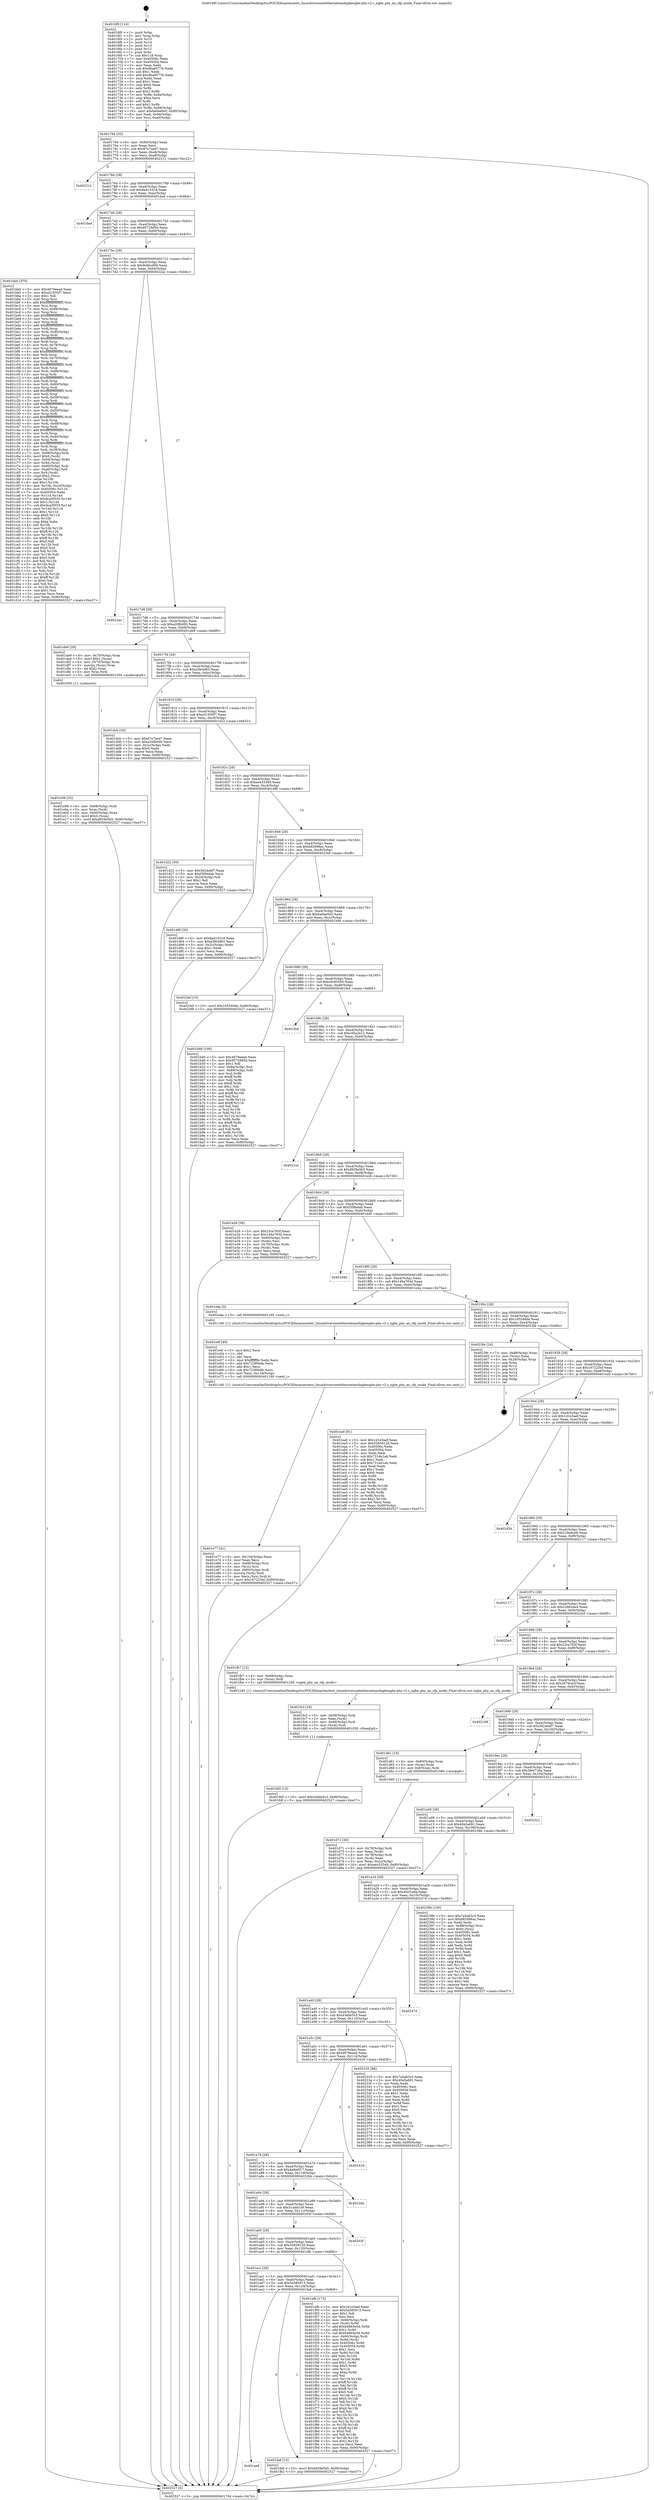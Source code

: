 digraph "0x4016f0" {
  label = "0x4016f0 (/mnt/c/Users/mathe/Desktop/tcc/POCII/binaries/extr_linuxdriversnetethernetamdxgbexgbe-phy-v2.c_xgbe_phy_an_sfp_mode_Final-ollvm.out::main(0))"
  labelloc = "t"
  node[shape=record]

  Entry [label="",width=0.3,height=0.3,shape=circle,fillcolor=black,style=filled]
  "0x401764" [label="{
     0x401764 [32]\l
     | [instrs]\l
     &nbsp;&nbsp;0x401764 \<+6\>: mov -0x90(%rbp),%eax\l
     &nbsp;&nbsp;0x40176a \<+2\>: mov %eax,%ecx\l
     &nbsp;&nbsp;0x40176c \<+6\>: sub $0x87a7aed7,%ecx\l
     &nbsp;&nbsp;0x401772 \<+6\>: mov %eax,-0xa4(%rbp)\l
     &nbsp;&nbsp;0x401778 \<+6\>: mov %ecx,-0xa8(%rbp)\l
     &nbsp;&nbsp;0x40177e \<+6\>: je 0000000000402312 \<main+0xc22\>\l
  }"]
  "0x402312" [label="{
     0x402312\l
  }", style=dashed]
  "0x401784" [label="{
     0x401784 [28]\l
     | [instrs]\l
     &nbsp;&nbsp;0x401784 \<+5\>: jmp 0000000000401789 \<main+0x99\>\l
     &nbsp;&nbsp;0x401789 \<+6\>: mov -0xa4(%rbp),%eax\l
     &nbsp;&nbsp;0x40178f \<+5\>: sub $0x8a415318,%eax\l
     &nbsp;&nbsp;0x401794 \<+6\>: mov %eax,-0xac(%rbp)\l
     &nbsp;&nbsp;0x40179a \<+6\>: je 0000000000401dad \<main+0x6bd\>\l
  }"]
  Exit [label="",width=0.3,height=0.3,shape=circle,fillcolor=black,style=filled,peripheries=2]
  "0x401dad" [label="{
     0x401dad\l
  }", style=dashed]
  "0x4017a0" [label="{
     0x4017a0 [28]\l
     | [instrs]\l
     &nbsp;&nbsp;0x4017a0 \<+5\>: jmp 00000000004017a5 \<main+0xb5\>\l
     &nbsp;&nbsp;0x4017a5 \<+6\>: mov -0xa4(%rbp),%eax\l
     &nbsp;&nbsp;0x4017ab \<+5\>: sub $0x95729d5d,%eax\l
     &nbsp;&nbsp;0x4017b0 \<+6\>: mov %eax,-0xb0(%rbp)\l
     &nbsp;&nbsp;0x4017b6 \<+6\>: je 0000000000401bb0 \<main+0x4c0\>\l
  }"]
  "0x401fd5" [label="{
     0x401fd5 [15]\l
     | [instrs]\l
     &nbsp;&nbsp;0x401fd5 \<+10\>: movl $0x43ebb5c3,-0x90(%rbp)\l
     &nbsp;&nbsp;0x401fdf \<+5\>: jmp 0000000000402527 \<main+0xe37\>\l
  }"]
  "0x401bb0" [label="{
     0x401bb0 [370]\l
     | [instrs]\l
     &nbsp;&nbsp;0x401bb0 \<+5\>: mov $0x4879eead,%eax\l
     &nbsp;&nbsp;0x401bb5 \<+5\>: mov $0xa51935f7,%ecx\l
     &nbsp;&nbsp;0x401bba \<+2\>: mov $0x1,%dl\l
     &nbsp;&nbsp;0x401bbc \<+3\>: mov %rsp,%rsi\l
     &nbsp;&nbsp;0x401bbf \<+4\>: add $0xfffffffffffffff0,%rsi\l
     &nbsp;&nbsp;0x401bc3 \<+3\>: mov %rsi,%rsp\l
     &nbsp;&nbsp;0x401bc6 \<+7\>: mov %rsi,-0x88(%rbp)\l
     &nbsp;&nbsp;0x401bcd \<+3\>: mov %rsp,%rsi\l
     &nbsp;&nbsp;0x401bd0 \<+4\>: add $0xfffffffffffffff0,%rsi\l
     &nbsp;&nbsp;0x401bd4 \<+3\>: mov %rsi,%rsp\l
     &nbsp;&nbsp;0x401bd7 \<+3\>: mov %rsp,%rdi\l
     &nbsp;&nbsp;0x401bda \<+4\>: add $0xfffffffffffffff0,%rdi\l
     &nbsp;&nbsp;0x401bde \<+3\>: mov %rdi,%rsp\l
     &nbsp;&nbsp;0x401be1 \<+4\>: mov %rdi,-0x80(%rbp)\l
     &nbsp;&nbsp;0x401be5 \<+3\>: mov %rsp,%rdi\l
     &nbsp;&nbsp;0x401be8 \<+4\>: add $0xfffffffffffffff0,%rdi\l
     &nbsp;&nbsp;0x401bec \<+3\>: mov %rdi,%rsp\l
     &nbsp;&nbsp;0x401bef \<+4\>: mov %rdi,-0x78(%rbp)\l
     &nbsp;&nbsp;0x401bf3 \<+3\>: mov %rsp,%rdi\l
     &nbsp;&nbsp;0x401bf6 \<+4\>: add $0xfffffffffffffff0,%rdi\l
     &nbsp;&nbsp;0x401bfa \<+3\>: mov %rdi,%rsp\l
     &nbsp;&nbsp;0x401bfd \<+4\>: mov %rdi,-0x70(%rbp)\l
     &nbsp;&nbsp;0x401c01 \<+3\>: mov %rsp,%rdi\l
     &nbsp;&nbsp;0x401c04 \<+4\>: add $0xfffffffffffffff0,%rdi\l
     &nbsp;&nbsp;0x401c08 \<+3\>: mov %rdi,%rsp\l
     &nbsp;&nbsp;0x401c0b \<+4\>: mov %rdi,-0x68(%rbp)\l
     &nbsp;&nbsp;0x401c0f \<+3\>: mov %rsp,%rdi\l
     &nbsp;&nbsp;0x401c12 \<+4\>: add $0xfffffffffffffff0,%rdi\l
     &nbsp;&nbsp;0x401c16 \<+3\>: mov %rdi,%rsp\l
     &nbsp;&nbsp;0x401c19 \<+4\>: mov %rdi,-0x60(%rbp)\l
     &nbsp;&nbsp;0x401c1d \<+3\>: mov %rsp,%rdi\l
     &nbsp;&nbsp;0x401c20 \<+4\>: add $0xfffffffffffffff0,%rdi\l
     &nbsp;&nbsp;0x401c24 \<+3\>: mov %rdi,%rsp\l
     &nbsp;&nbsp;0x401c27 \<+4\>: mov %rdi,-0x58(%rbp)\l
     &nbsp;&nbsp;0x401c2b \<+3\>: mov %rsp,%rdi\l
     &nbsp;&nbsp;0x401c2e \<+4\>: add $0xfffffffffffffff0,%rdi\l
     &nbsp;&nbsp;0x401c32 \<+3\>: mov %rdi,%rsp\l
     &nbsp;&nbsp;0x401c35 \<+4\>: mov %rdi,-0x50(%rbp)\l
     &nbsp;&nbsp;0x401c39 \<+3\>: mov %rsp,%rdi\l
     &nbsp;&nbsp;0x401c3c \<+4\>: add $0xfffffffffffffff0,%rdi\l
     &nbsp;&nbsp;0x401c40 \<+3\>: mov %rdi,%rsp\l
     &nbsp;&nbsp;0x401c43 \<+4\>: mov %rdi,-0x48(%rbp)\l
     &nbsp;&nbsp;0x401c47 \<+3\>: mov %rsp,%rdi\l
     &nbsp;&nbsp;0x401c4a \<+4\>: add $0xfffffffffffffff0,%rdi\l
     &nbsp;&nbsp;0x401c4e \<+3\>: mov %rdi,%rsp\l
     &nbsp;&nbsp;0x401c51 \<+4\>: mov %rdi,-0x40(%rbp)\l
     &nbsp;&nbsp;0x401c55 \<+3\>: mov %rsp,%rdi\l
     &nbsp;&nbsp;0x401c58 \<+4\>: add $0xfffffffffffffff0,%rdi\l
     &nbsp;&nbsp;0x401c5c \<+3\>: mov %rdi,%rsp\l
     &nbsp;&nbsp;0x401c5f \<+4\>: mov %rdi,-0x38(%rbp)\l
     &nbsp;&nbsp;0x401c63 \<+7\>: mov -0x88(%rbp),%rdi\l
     &nbsp;&nbsp;0x401c6a \<+6\>: movl $0x0,(%rdi)\l
     &nbsp;&nbsp;0x401c70 \<+7\>: mov -0x94(%rbp),%r8d\l
     &nbsp;&nbsp;0x401c77 \<+3\>: mov %r8d,(%rsi)\l
     &nbsp;&nbsp;0x401c7a \<+4\>: mov -0x80(%rbp),%rdi\l
     &nbsp;&nbsp;0x401c7e \<+7\>: mov -0xa0(%rbp),%r9\l
     &nbsp;&nbsp;0x401c85 \<+3\>: mov %r9,(%rdi)\l
     &nbsp;&nbsp;0x401c88 \<+3\>: cmpl $0x2,(%rsi)\l
     &nbsp;&nbsp;0x401c8b \<+4\>: setne %r10b\l
     &nbsp;&nbsp;0x401c8f \<+4\>: and $0x1,%r10b\l
     &nbsp;&nbsp;0x401c93 \<+4\>: mov %r10b,-0x2d(%rbp)\l
     &nbsp;&nbsp;0x401c97 \<+8\>: mov 0x40506c,%r11d\l
     &nbsp;&nbsp;0x401c9f \<+7\>: mov 0x405054,%ebx\l
     &nbsp;&nbsp;0x401ca6 \<+3\>: mov %r11d,%r14d\l
     &nbsp;&nbsp;0x401ca9 \<+7\>: add $0x9ca5f555,%r14d\l
     &nbsp;&nbsp;0x401cb0 \<+4\>: sub $0x1,%r14d\l
     &nbsp;&nbsp;0x401cb4 \<+7\>: sub $0x9ca5f555,%r14d\l
     &nbsp;&nbsp;0x401cbb \<+4\>: imul %r14d,%r11d\l
     &nbsp;&nbsp;0x401cbf \<+4\>: and $0x1,%r11d\l
     &nbsp;&nbsp;0x401cc3 \<+4\>: cmp $0x0,%r11d\l
     &nbsp;&nbsp;0x401cc7 \<+4\>: sete %r10b\l
     &nbsp;&nbsp;0x401ccb \<+3\>: cmp $0xa,%ebx\l
     &nbsp;&nbsp;0x401cce \<+4\>: setl %r15b\l
     &nbsp;&nbsp;0x401cd2 \<+3\>: mov %r10b,%r12b\l
     &nbsp;&nbsp;0x401cd5 \<+4\>: xor $0xff,%r12b\l
     &nbsp;&nbsp;0x401cd9 \<+3\>: mov %r15b,%r13b\l
     &nbsp;&nbsp;0x401cdc \<+4\>: xor $0xff,%r13b\l
     &nbsp;&nbsp;0x401ce0 \<+3\>: xor $0x0,%dl\l
     &nbsp;&nbsp;0x401ce3 \<+3\>: mov %r12b,%sil\l
     &nbsp;&nbsp;0x401ce6 \<+4\>: and $0x0,%sil\l
     &nbsp;&nbsp;0x401cea \<+3\>: and %dl,%r10b\l
     &nbsp;&nbsp;0x401ced \<+3\>: mov %r13b,%dil\l
     &nbsp;&nbsp;0x401cf0 \<+4\>: and $0x0,%dil\l
     &nbsp;&nbsp;0x401cf4 \<+3\>: and %dl,%r15b\l
     &nbsp;&nbsp;0x401cf7 \<+3\>: or %r10b,%sil\l
     &nbsp;&nbsp;0x401cfa \<+3\>: or %r15b,%dil\l
     &nbsp;&nbsp;0x401cfd \<+3\>: xor %dil,%sil\l
     &nbsp;&nbsp;0x401d00 \<+3\>: or %r13b,%r12b\l
     &nbsp;&nbsp;0x401d03 \<+4\>: xor $0xff,%r12b\l
     &nbsp;&nbsp;0x401d07 \<+3\>: or $0x0,%dl\l
     &nbsp;&nbsp;0x401d0a \<+3\>: and %dl,%r12b\l
     &nbsp;&nbsp;0x401d0d \<+3\>: or %r12b,%sil\l
     &nbsp;&nbsp;0x401d10 \<+4\>: test $0x1,%sil\l
     &nbsp;&nbsp;0x401d14 \<+3\>: cmovne %ecx,%eax\l
     &nbsp;&nbsp;0x401d17 \<+6\>: mov %eax,-0x90(%rbp)\l
     &nbsp;&nbsp;0x401d1d \<+5\>: jmp 0000000000402527 \<main+0xe37\>\l
  }"]
  "0x4017bc" [label="{
     0x4017bc [28]\l
     | [instrs]\l
     &nbsp;&nbsp;0x4017bc \<+5\>: jmp 00000000004017c1 \<main+0xd1\>\l
     &nbsp;&nbsp;0x4017c1 \<+6\>: mov -0xa4(%rbp),%eax\l
     &nbsp;&nbsp;0x4017c7 \<+5\>: sub $0x9c6bcd09,%eax\l
     &nbsp;&nbsp;0x4017cc \<+6\>: mov %eax,-0xb4(%rbp)\l
     &nbsp;&nbsp;0x4017d2 \<+6\>: je 00000000004022ac \<main+0xbbc\>\l
  }"]
  "0x401fc3" [label="{
     0x401fc3 [18]\l
     | [instrs]\l
     &nbsp;&nbsp;0x401fc3 \<+4\>: mov -0x58(%rbp),%rdi\l
     &nbsp;&nbsp;0x401fc7 \<+2\>: mov %eax,(%rdi)\l
     &nbsp;&nbsp;0x401fc9 \<+4\>: mov -0x68(%rbp),%rdi\l
     &nbsp;&nbsp;0x401fcd \<+3\>: mov (%rdi),%rdi\l
     &nbsp;&nbsp;0x401fd0 \<+5\>: call 0000000000401030 \<free@plt\>\l
     | [calls]\l
     &nbsp;&nbsp;0x401030 \{1\} (unknown)\l
  }"]
  "0x4022ac" [label="{
     0x4022ac\l
  }", style=dashed]
  "0x4017d8" [label="{
     0x4017d8 [28]\l
     | [instrs]\l
     &nbsp;&nbsp;0x4017d8 \<+5\>: jmp 00000000004017dd \<main+0xed\>\l
     &nbsp;&nbsp;0x4017dd \<+6\>: mov -0xa4(%rbp),%eax\l
     &nbsp;&nbsp;0x4017e3 \<+5\>: sub $0xa20fb000,%eax\l
     &nbsp;&nbsp;0x4017e8 \<+6\>: mov %eax,-0xb8(%rbp)\l
     &nbsp;&nbsp;0x4017ee \<+6\>: je 0000000000401de9 \<main+0x6f9\>\l
  }"]
  "0x401ae8" [label="{
     0x401ae8\l
  }", style=dashed]
  "0x401de9" [label="{
     0x401de9 [29]\l
     | [instrs]\l
     &nbsp;&nbsp;0x401de9 \<+4\>: mov -0x70(%rbp),%rax\l
     &nbsp;&nbsp;0x401ded \<+6\>: movl $0x1,(%rax)\l
     &nbsp;&nbsp;0x401df3 \<+4\>: mov -0x70(%rbp),%rax\l
     &nbsp;&nbsp;0x401df7 \<+3\>: movslq (%rax),%rax\l
     &nbsp;&nbsp;0x401dfa \<+4\>: shl $0x2,%rax\l
     &nbsp;&nbsp;0x401dfe \<+3\>: mov %rax,%rdi\l
     &nbsp;&nbsp;0x401e01 \<+5\>: call 0000000000401050 \<malloc@plt\>\l
     | [calls]\l
     &nbsp;&nbsp;0x401050 \{1\} (unknown)\l
  }"]
  "0x4017f4" [label="{
     0x4017f4 [28]\l
     | [instrs]\l
     &nbsp;&nbsp;0x4017f4 \<+5\>: jmp 00000000004017f9 \<main+0x109\>\l
     &nbsp;&nbsp;0x4017f9 \<+6\>: mov -0xa4(%rbp),%eax\l
     &nbsp;&nbsp;0x4017ff \<+5\>: sub $0xa3fe3d63,%eax\l
     &nbsp;&nbsp;0x401804 \<+6\>: mov %eax,-0xbc(%rbp)\l
     &nbsp;&nbsp;0x40180a \<+6\>: je 0000000000401dcb \<main+0x6db\>\l
  }"]
  "0x401fa8" [label="{
     0x401fa8 [15]\l
     | [instrs]\l
     &nbsp;&nbsp;0x401fa8 \<+10\>: movl $0xd929e5b5,-0x90(%rbp)\l
     &nbsp;&nbsp;0x401fb2 \<+5\>: jmp 0000000000402527 \<main+0xe37\>\l
  }"]
  "0x401dcb" [label="{
     0x401dcb [30]\l
     | [instrs]\l
     &nbsp;&nbsp;0x401dcb \<+5\>: mov $0x87a7aed7,%eax\l
     &nbsp;&nbsp;0x401dd0 \<+5\>: mov $0xa20fb000,%ecx\l
     &nbsp;&nbsp;0x401dd5 \<+3\>: mov -0x2c(%rbp),%edx\l
     &nbsp;&nbsp;0x401dd8 \<+3\>: cmp $0x0,%edx\l
     &nbsp;&nbsp;0x401ddb \<+3\>: cmove %ecx,%eax\l
     &nbsp;&nbsp;0x401dde \<+6\>: mov %eax,-0x90(%rbp)\l
     &nbsp;&nbsp;0x401de4 \<+5\>: jmp 0000000000402527 \<main+0xe37\>\l
  }"]
  "0x401810" [label="{
     0x401810 [28]\l
     | [instrs]\l
     &nbsp;&nbsp;0x401810 \<+5\>: jmp 0000000000401815 \<main+0x125\>\l
     &nbsp;&nbsp;0x401815 \<+6\>: mov -0xa4(%rbp),%eax\l
     &nbsp;&nbsp;0x40181b \<+5\>: sub $0xa51935f7,%eax\l
     &nbsp;&nbsp;0x401820 \<+6\>: mov %eax,-0xc0(%rbp)\l
     &nbsp;&nbsp;0x401826 \<+6\>: je 0000000000401d22 \<main+0x632\>\l
  }"]
  "0x401acc" [label="{
     0x401acc [28]\l
     | [instrs]\l
     &nbsp;&nbsp;0x401acc \<+5\>: jmp 0000000000401ad1 \<main+0x3e1\>\l
     &nbsp;&nbsp;0x401ad1 \<+6\>: mov -0xa4(%rbp),%eax\l
     &nbsp;&nbsp;0x401ad7 \<+5\>: sub $0x5a585913,%eax\l
     &nbsp;&nbsp;0x401adc \<+6\>: mov %eax,-0x124(%rbp)\l
     &nbsp;&nbsp;0x401ae2 \<+6\>: je 0000000000401fa8 \<main+0x8b8\>\l
  }"]
  "0x401d22" [label="{
     0x401d22 [30]\l
     | [instrs]\l
     &nbsp;&nbsp;0x401d22 \<+5\>: mov $0x3024ebf7,%eax\l
     &nbsp;&nbsp;0x401d27 \<+5\>: mov $0xf3f9bdab,%ecx\l
     &nbsp;&nbsp;0x401d2c \<+3\>: mov -0x2d(%rbp),%dl\l
     &nbsp;&nbsp;0x401d2f \<+3\>: test $0x1,%dl\l
     &nbsp;&nbsp;0x401d32 \<+3\>: cmovne %ecx,%eax\l
     &nbsp;&nbsp;0x401d35 \<+6\>: mov %eax,-0x90(%rbp)\l
     &nbsp;&nbsp;0x401d3b \<+5\>: jmp 0000000000402527 \<main+0xe37\>\l
  }"]
  "0x40182c" [label="{
     0x40182c [28]\l
     | [instrs]\l
     &nbsp;&nbsp;0x40182c \<+5\>: jmp 0000000000401831 \<main+0x141\>\l
     &nbsp;&nbsp;0x401831 \<+6\>: mov -0xa4(%rbp),%eax\l
     &nbsp;&nbsp;0x401837 \<+5\>: sub $0xae433349,%eax\l
     &nbsp;&nbsp;0x40183c \<+6\>: mov %eax,-0xc4(%rbp)\l
     &nbsp;&nbsp;0x401842 \<+6\>: je 0000000000401d8f \<main+0x69f\>\l
  }"]
  "0x401efb" [label="{
     0x401efb [173]\l
     | [instrs]\l
     &nbsp;&nbsp;0x401efb \<+5\>: mov $0x1d1e3aef,%eax\l
     &nbsp;&nbsp;0x401f00 \<+5\>: mov $0x5a585913,%ecx\l
     &nbsp;&nbsp;0x401f05 \<+2\>: mov $0x1,%dl\l
     &nbsp;&nbsp;0x401f07 \<+2\>: xor %esi,%esi\l
     &nbsp;&nbsp;0x401f09 \<+4\>: mov -0x60(%rbp),%rdi\l
     &nbsp;&nbsp;0x401f0d \<+3\>: mov (%rdi),%r8d\l
     &nbsp;&nbsp;0x401f10 \<+7\>: add $0xb4865e5d,%r8d\l
     &nbsp;&nbsp;0x401f17 \<+4\>: add $0x1,%r8d\l
     &nbsp;&nbsp;0x401f1b \<+7\>: sub $0xb4865e5d,%r8d\l
     &nbsp;&nbsp;0x401f22 \<+4\>: mov -0x60(%rbp),%rdi\l
     &nbsp;&nbsp;0x401f26 \<+3\>: mov %r8d,(%rdi)\l
     &nbsp;&nbsp;0x401f29 \<+8\>: mov 0x40506c,%r8d\l
     &nbsp;&nbsp;0x401f31 \<+8\>: mov 0x405054,%r9d\l
     &nbsp;&nbsp;0x401f39 \<+3\>: sub $0x1,%esi\l
     &nbsp;&nbsp;0x401f3c \<+3\>: mov %r8d,%r10d\l
     &nbsp;&nbsp;0x401f3f \<+3\>: add %esi,%r10d\l
     &nbsp;&nbsp;0x401f42 \<+4\>: imul %r10d,%r8d\l
     &nbsp;&nbsp;0x401f46 \<+4\>: and $0x1,%r8d\l
     &nbsp;&nbsp;0x401f4a \<+4\>: cmp $0x0,%r8d\l
     &nbsp;&nbsp;0x401f4e \<+4\>: sete %r11b\l
     &nbsp;&nbsp;0x401f52 \<+4\>: cmp $0xa,%r9d\l
     &nbsp;&nbsp;0x401f56 \<+3\>: setl %bl\l
     &nbsp;&nbsp;0x401f59 \<+3\>: mov %r11b,%r14b\l
     &nbsp;&nbsp;0x401f5c \<+4\>: xor $0xff,%r14b\l
     &nbsp;&nbsp;0x401f60 \<+3\>: mov %bl,%r15b\l
     &nbsp;&nbsp;0x401f63 \<+4\>: xor $0xff,%r15b\l
     &nbsp;&nbsp;0x401f67 \<+3\>: xor $0x0,%dl\l
     &nbsp;&nbsp;0x401f6a \<+3\>: mov %r14b,%r12b\l
     &nbsp;&nbsp;0x401f6d \<+4\>: and $0x0,%r12b\l
     &nbsp;&nbsp;0x401f71 \<+3\>: and %dl,%r11b\l
     &nbsp;&nbsp;0x401f74 \<+3\>: mov %r15b,%r13b\l
     &nbsp;&nbsp;0x401f77 \<+4\>: and $0x0,%r13b\l
     &nbsp;&nbsp;0x401f7b \<+2\>: and %dl,%bl\l
     &nbsp;&nbsp;0x401f7d \<+3\>: or %r11b,%r12b\l
     &nbsp;&nbsp;0x401f80 \<+3\>: or %bl,%r13b\l
     &nbsp;&nbsp;0x401f83 \<+3\>: xor %r13b,%r12b\l
     &nbsp;&nbsp;0x401f86 \<+3\>: or %r15b,%r14b\l
     &nbsp;&nbsp;0x401f89 \<+4\>: xor $0xff,%r14b\l
     &nbsp;&nbsp;0x401f8d \<+3\>: or $0x0,%dl\l
     &nbsp;&nbsp;0x401f90 \<+3\>: and %dl,%r14b\l
     &nbsp;&nbsp;0x401f93 \<+3\>: or %r14b,%r12b\l
     &nbsp;&nbsp;0x401f96 \<+4\>: test $0x1,%r12b\l
     &nbsp;&nbsp;0x401f9a \<+3\>: cmovne %ecx,%eax\l
     &nbsp;&nbsp;0x401f9d \<+6\>: mov %eax,-0x90(%rbp)\l
     &nbsp;&nbsp;0x401fa3 \<+5\>: jmp 0000000000402527 \<main+0xe37\>\l
  }"]
  "0x401d8f" [label="{
     0x401d8f [30]\l
     | [instrs]\l
     &nbsp;&nbsp;0x401d8f \<+5\>: mov $0x8a415318,%eax\l
     &nbsp;&nbsp;0x401d94 \<+5\>: mov $0xa3fe3d63,%ecx\l
     &nbsp;&nbsp;0x401d99 \<+3\>: mov -0x2c(%rbp),%edx\l
     &nbsp;&nbsp;0x401d9c \<+3\>: cmp $0x1,%edx\l
     &nbsp;&nbsp;0x401d9f \<+3\>: cmovl %ecx,%eax\l
     &nbsp;&nbsp;0x401da2 \<+6\>: mov %eax,-0x90(%rbp)\l
     &nbsp;&nbsp;0x401da8 \<+5\>: jmp 0000000000402527 \<main+0xe37\>\l
  }"]
  "0x401848" [label="{
     0x401848 [28]\l
     | [instrs]\l
     &nbsp;&nbsp;0x401848 \<+5\>: jmp 000000000040184d \<main+0x15d\>\l
     &nbsp;&nbsp;0x40184d \<+6\>: mov -0xa4(%rbp),%eax\l
     &nbsp;&nbsp;0x401853 \<+5\>: sub $0xb82686ac,%eax\l
     &nbsp;&nbsp;0x401858 \<+6\>: mov %eax,-0xc8(%rbp)\l
     &nbsp;&nbsp;0x40185e \<+6\>: je 00000000004023ef \<main+0xcff\>\l
  }"]
  "0x401ab0" [label="{
     0x401ab0 [28]\l
     | [instrs]\l
     &nbsp;&nbsp;0x401ab0 \<+5\>: jmp 0000000000401ab5 \<main+0x3c5\>\l
     &nbsp;&nbsp;0x401ab5 \<+6\>: mov -0xa4(%rbp),%eax\l
     &nbsp;&nbsp;0x401abb \<+5\>: sub $0x55839120,%eax\l
     &nbsp;&nbsp;0x401ac0 \<+6\>: mov %eax,-0x120(%rbp)\l
     &nbsp;&nbsp;0x401ac6 \<+6\>: je 0000000000401efb \<main+0x80b\>\l
  }"]
  "0x4023ef" [label="{
     0x4023ef [15]\l
     | [instrs]\l
     &nbsp;&nbsp;0x4023ef \<+10\>: movl $0x165546de,-0x90(%rbp)\l
     &nbsp;&nbsp;0x4023f9 \<+5\>: jmp 0000000000402527 \<main+0xe37\>\l
  }"]
  "0x401864" [label="{
     0x401864 [28]\l
     | [instrs]\l
     &nbsp;&nbsp;0x401864 \<+5\>: jmp 0000000000401869 \<main+0x179\>\l
     &nbsp;&nbsp;0x401869 \<+6\>: mov -0xa4(%rbp),%eax\l
     &nbsp;&nbsp;0x40186f \<+5\>: sub $0xba0ee0e5,%eax\l
     &nbsp;&nbsp;0x401874 \<+6\>: mov %eax,-0xcc(%rbp)\l
     &nbsp;&nbsp;0x40187a \<+6\>: je 0000000000401b46 \<main+0x456\>\l
  }"]
  "0x40203f" [label="{
     0x40203f\l
  }", style=dashed]
  "0x401b46" [label="{
     0x401b46 [106]\l
     | [instrs]\l
     &nbsp;&nbsp;0x401b46 \<+5\>: mov $0x4879eead,%eax\l
     &nbsp;&nbsp;0x401b4b \<+5\>: mov $0x95729d5d,%ecx\l
     &nbsp;&nbsp;0x401b50 \<+2\>: mov $0x1,%dl\l
     &nbsp;&nbsp;0x401b52 \<+7\>: mov -0x8a(%rbp),%sil\l
     &nbsp;&nbsp;0x401b59 \<+7\>: mov -0x89(%rbp),%dil\l
     &nbsp;&nbsp;0x401b60 \<+3\>: mov %sil,%r8b\l
     &nbsp;&nbsp;0x401b63 \<+4\>: xor $0xff,%r8b\l
     &nbsp;&nbsp;0x401b67 \<+3\>: mov %dil,%r9b\l
     &nbsp;&nbsp;0x401b6a \<+4\>: xor $0xff,%r9b\l
     &nbsp;&nbsp;0x401b6e \<+3\>: xor $0x1,%dl\l
     &nbsp;&nbsp;0x401b71 \<+3\>: mov %r8b,%r10b\l
     &nbsp;&nbsp;0x401b74 \<+4\>: and $0xff,%r10b\l
     &nbsp;&nbsp;0x401b78 \<+3\>: and %dl,%sil\l
     &nbsp;&nbsp;0x401b7b \<+3\>: mov %r9b,%r11b\l
     &nbsp;&nbsp;0x401b7e \<+4\>: and $0xff,%r11b\l
     &nbsp;&nbsp;0x401b82 \<+3\>: and %dl,%dil\l
     &nbsp;&nbsp;0x401b85 \<+3\>: or %sil,%r10b\l
     &nbsp;&nbsp;0x401b88 \<+3\>: or %dil,%r11b\l
     &nbsp;&nbsp;0x401b8b \<+3\>: xor %r11b,%r10b\l
     &nbsp;&nbsp;0x401b8e \<+3\>: or %r9b,%r8b\l
     &nbsp;&nbsp;0x401b91 \<+4\>: xor $0xff,%r8b\l
     &nbsp;&nbsp;0x401b95 \<+3\>: or $0x1,%dl\l
     &nbsp;&nbsp;0x401b98 \<+3\>: and %dl,%r8b\l
     &nbsp;&nbsp;0x401b9b \<+3\>: or %r8b,%r10b\l
     &nbsp;&nbsp;0x401b9e \<+4\>: test $0x1,%r10b\l
     &nbsp;&nbsp;0x401ba2 \<+3\>: cmovne %ecx,%eax\l
     &nbsp;&nbsp;0x401ba5 \<+6\>: mov %eax,-0x90(%rbp)\l
     &nbsp;&nbsp;0x401bab \<+5\>: jmp 0000000000402527 \<main+0xe37\>\l
  }"]
  "0x401880" [label="{
     0x401880 [28]\l
     | [instrs]\l
     &nbsp;&nbsp;0x401880 \<+5\>: jmp 0000000000401885 \<main+0x195\>\l
     &nbsp;&nbsp;0x401885 \<+6\>: mov -0xa4(%rbp),%eax\l
     &nbsp;&nbsp;0x40188b \<+5\>: sub $0xc9c85300,%eax\l
     &nbsp;&nbsp;0x401890 \<+6\>: mov %eax,-0xd0(%rbp)\l
     &nbsp;&nbsp;0x401896 \<+6\>: je 0000000000401fe4 \<main+0x8f4\>\l
  }"]
  "0x402527" [label="{
     0x402527 [5]\l
     | [instrs]\l
     &nbsp;&nbsp;0x402527 \<+5\>: jmp 0000000000401764 \<main+0x74\>\l
  }"]
  "0x4016f0" [label="{
     0x4016f0 [116]\l
     | [instrs]\l
     &nbsp;&nbsp;0x4016f0 \<+1\>: push %rbp\l
     &nbsp;&nbsp;0x4016f1 \<+3\>: mov %rsp,%rbp\l
     &nbsp;&nbsp;0x4016f4 \<+2\>: push %r15\l
     &nbsp;&nbsp;0x4016f6 \<+2\>: push %r14\l
     &nbsp;&nbsp;0x4016f8 \<+2\>: push %r13\l
     &nbsp;&nbsp;0x4016fa \<+2\>: push %r12\l
     &nbsp;&nbsp;0x4016fc \<+1\>: push %rbx\l
     &nbsp;&nbsp;0x4016fd \<+7\>: sub $0x118,%rsp\l
     &nbsp;&nbsp;0x401704 \<+7\>: mov 0x40506c,%eax\l
     &nbsp;&nbsp;0x40170b \<+7\>: mov 0x405054,%ecx\l
     &nbsp;&nbsp;0x401712 \<+2\>: mov %eax,%edx\l
     &nbsp;&nbsp;0x401714 \<+6\>: sub $0x9ba65776,%edx\l
     &nbsp;&nbsp;0x40171a \<+3\>: sub $0x1,%edx\l
     &nbsp;&nbsp;0x40171d \<+6\>: add $0x9ba65776,%edx\l
     &nbsp;&nbsp;0x401723 \<+3\>: imul %edx,%eax\l
     &nbsp;&nbsp;0x401726 \<+3\>: and $0x1,%eax\l
     &nbsp;&nbsp;0x401729 \<+3\>: cmp $0x0,%eax\l
     &nbsp;&nbsp;0x40172c \<+4\>: sete %r8b\l
     &nbsp;&nbsp;0x401730 \<+4\>: and $0x1,%r8b\l
     &nbsp;&nbsp;0x401734 \<+7\>: mov %r8b,-0x8a(%rbp)\l
     &nbsp;&nbsp;0x40173b \<+3\>: cmp $0xa,%ecx\l
     &nbsp;&nbsp;0x40173e \<+4\>: setl %r8b\l
     &nbsp;&nbsp;0x401742 \<+4\>: and $0x1,%r8b\l
     &nbsp;&nbsp;0x401746 \<+7\>: mov %r8b,-0x89(%rbp)\l
     &nbsp;&nbsp;0x40174d \<+10\>: movl $0xba0ee0e5,-0x90(%rbp)\l
     &nbsp;&nbsp;0x401757 \<+6\>: mov %edi,-0x94(%rbp)\l
     &nbsp;&nbsp;0x40175d \<+7\>: mov %rsi,-0xa0(%rbp)\l
  }"]
  "0x401a94" [label="{
     0x401a94 [28]\l
     | [instrs]\l
     &nbsp;&nbsp;0x401a94 \<+5\>: jmp 0000000000401a99 \<main+0x3a9\>\l
     &nbsp;&nbsp;0x401a99 \<+6\>: mov -0xa4(%rbp),%eax\l
     &nbsp;&nbsp;0x401a9f \<+5\>: sub $0x51add1c9,%eax\l
     &nbsp;&nbsp;0x401aa4 \<+6\>: mov %eax,-0x11c(%rbp)\l
     &nbsp;&nbsp;0x401aaa \<+6\>: je 000000000040203f \<main+0x94f\>\l
  }"]
  "0x4022bb" [label="{
     0x4022bb\l
  }", style=dashed]
  "0x401fe4" [label="{
     0x401fe4\l
  }", style=dashed]
  "0x40189c" [label="{
     0x40189c [28]\l
     | [instrs]\l
     &nbsp;&nbsp;0x40189c \<+5\>: jmp 00000000004018a1 \<main+0x1b1\>\l
     &nbsp;&nbsp;0x4018a1 \<+6\>: mov -0xa4(%rbp),%eax\l
     &nbsp;&nbsp;0x4018a7 \<+5\>: sub $0xcd5a2e12,%eax\l
     &nbsp;&nbsp;0x4018ac \<+6\>: mov %eax,-0xd4(%rbp)\l
     &nbsp;&nbsp;0x4018b2 \<+6\>: je 00000000004021ce \<main+0xade\>\l
  }"]
  "0x401a78" [label="{
     0x401a78 [28]\l
     | [instrs]\l
     &nbsp;&nbsp;0x401a78 \<+5\>: jmp 0000000000401a7d \<main+0x38d\>\l
     &nbsp;&nbsp;0x401a7d \<+6\>: mov -0xa4(%rbp),%eax\l
     &nbsp;&nbsp;0x401a83 \<+5\>: sub $0x4a8e0f17,%eax\l
     &nbsp;&nbsp;0x401a88 \<+6\>: mov %eax,-0x118(%rbp)\l
     &nbsp;&nbsp;0x401a8e \<+6\>: je 00000000004022bb \<main+0xbcb\>\l
  }"]
  "0x4021ce" [label="{
     0x4021ce\l
  }", style=dashed]
  "0x4018b8" [label="{
     0x4018b8 [28]\l
     | [instrs]\l
     &nbsp;&nbsp;0x4018b8 \<+5\>: jmp 00000000004018bd \<main+0x1cd\>\l
     &nbsp;&nbsp;0x4018bd \<+6\>: mov -0xa4(%rbp),%eax\l
     &nbsp;&nbsp;0x4018c3 \<+5\>: sub $0xd929e5b5,%eax\l
     &nbsp;&nbsp;0x4018c8 \<+6\>: mov %eax,-0xd8(%rbp)\l
     &nbsp;&nbsp;0x4018ce \<+6\>: je 0000000000401e26 \<main+0x736\>\l
  }"]
  "0x402416" [label="{
     0x402416\l
  }", style=dashed]
  "0x401e26" [label="{
     0x401e26 [36]\l
     | [instrs]\l
     &nbsp;&nbsp;0x401e26 \<+5\>: mov $0x23ca783f,%eax\l
     &nbsp;&nbsp;0x401e2b \<+5\>: mov $0x146a783d,%ecx\l
     &nbsp;&nbsp;0x401e30 \<+4\>: mov -0x60(%rbp),%rdx\l
     &nbsp;&nbsp;0x401e34 \<+2\>: mov (%rdx),%esi\l
     &nbsp;&nbsp;0x401e36 \<+4\>: mov -0x70(%rbp),%rdx\l
     &nbsp;&nbsp;0x401e3a \<+2\>: cmp (%rdx),%esi\l
     &nbsp;&nbsp;0x401e3c \<+3\>: cmovl %ecx,%eax\l
     &nbsp;&nbsp;0x401e3f \<+6\>: mov %eax,-0x90(%rbp)\l
     &nbsp;&nbsp;0x401e45 \<+5\>: jmp 0000000000402527 \<main+0xe37\>\l
  }"]
  "0x4018d4" [label="{
     0x4018d4 [28]\l
     | [instrs]\l
     &nbsp;&nbsp;0x4018d4 \<+5\>: jmp 00000000004018d9 \<main+0x1e9\>\l
     &nbsp;&nbsp;0x4018d9 \<+6\>: mov -0xa4(%rbp),%eax\l
     &nbsp;&nbsp;0x4018df \<+5\>: sub $0xf3f9bdab,%eax\l
     &nbsp;&nbsp;0x4018e4 \<+6\>: mov %eax,-0xdc(%rbp)\l
     &nbsp;&nbsp;0x4018ea \<+6\>: je 0000000000401d40 \<main+0x650\>\l
  }"]
  "0x401a5c" [label="{
     0x401a5c [28]\l
     | [instrs]\l
     &nbsp;&nbsp;0x401a5c \<+5\>: jmp 0000000000401a61 \<main+0x371\>\l
     &nbsp;&nbsp;0x401a61 \<+6\>: mov -0xa4(%rbp),%eax\l
     &nbsp;&nbsp;0x401a67 \<+5\>: sub $0x4879eead,%eax\l
     &nbsp;&nbsp;0x401a6c \<+6\>: mov %eax,-0x114(%rbp)\l
     &nbsp;&nbsp;0x401a72 \<+6\>: je 0000000000402416 \<main+0xd26\>\l
  }"]
  "0x401d40" [label="{
     0x401d40\l
  }", style=dashed]
  "0x4018f0" [label="{
     0x4018f0 [28]\l
     | [instrs]\l
     &nbsp;&nbsp;0x4018f0 \<+5\>: jmp 00000000004018f5 \<main+0x205\>\l
     &nbsp;&nbsp;0x4018f5 \<+6\>: mov -0xa4(%rbp),%eax\l
     &nbsp;&nbsp;0x4018fb \<+5\>: sub $0x146a783d,%eax\l
     &nbsp;&nbsp;0x401900 \<+6\>: mov %eax,-0xe0(%rbp)\l
     &nbsp;&nbsp;0x401906 \<+6\>: je 0000000000401e4a \<main+0x75a\>\l
  }"]
  "0x402335" [label="{
     0x402335 [86]\l
     | [instrs]\l
     &nbsp;&nbsp;0x402335 \<+5\>: mov $0x7a5a63c3,%eax\l
     &nbsp;&nbsp;0x40233a \<+5\>: mov $0x40a5a691,%ecx\l
     &nbsp;&nbsp;0x40233f \<+2\>: xor %edx,%edx\l
     &nbsp;&nbsp;0x402341 \<+7\>: mov 0x40506c,%esi\l
     &nbsp;&nbsp;0x402348 \<+7\>: mov 0x405054,%edi\l
     &nbsp;&nbsp;0x40234f \<+3\>: sub $0x1,%edx\l
     &nbsp;&nbsp;0x402352 \<+3\>: mov %esi,%r8d\l
     &nbsp;&nbsp;0x402355 \<+3\>: add %edx,%r8d\l
     &nbsp;&nbsp;0x402358 \<+4\>: imul %r8d,%esi\l
     &nbsp;&nbsp;0x40235c \<+3\>: and $0x1,%esi\l
     &nbsp;&nbsp;0x40235f \<+3\>: cmp $0x0,%esi\l
     &nbsp;&nbsp;0x402362 \<+4\>: sete %r9b\l
     &nbsp;&nbsp;0x402366 \<+3\>: cmp $0xa,%edi\l
     &nbsp;&nbsp;0x402369 \<+4\>: setl %r10b\l
     &nbsp;&nbsp;0x40236d \<+3\>: mov %r9b,%r11b\l
     &nbsp;&nbsp;0x402370 \<+3\>: and %r10b,%r11b\l
     &nbsp;&nbsp;0x402373 \<+3\>: xor %r10b,%r9b\l
     &nbsp;&nbsp;0x402376 \<+3\>: or %r9b,%r11b\l
     &nbsp;&nbsp;0x402379 \<+4\>: test $0x1,%r11b\l
     &nbsp;&nbsp;0x40237d \<+3\>: cmovne %ecx,%eax\l
     &nbsp;&nbsp;0x402380 \<+6\>: mov %eax,-0x90(%rbp)\l
     &nbsp;&nbsp;0x402386 \<+5\>: jmp 0000000000402527 \<main+0xe37\>\l
  }"]
  "0x401e4a" [label="{
     0x401e4a [5]\l
     | [instrs]\l
     &nbsp;&nbsp;0x401e4a \<+5\>: call 0000000000401160 \<next_i\>\l
     | [calls]\l
     &nbsp;&nbsp;0x401160 \{1\} (/mnt/c/Users/mathe/Desktop/tcc/POCII/binaries/extr_linuxdriversnetethernetamdxgbexgbe-phy-v2.c_xgbe_phy_an_sfp_mode_Final-ollvm.out::next_i)\l
  }"]
  "0x40190c" [label="{
     0x40190c [28]\l
     | [instrs]\l
     &nbsp;&nbsp;0x40190c \<+5\>: jmp 0000000000401911 \<main+0x221\>\l
     &nbsp;&nbsp;0x401911 \<+6\>: mov -0xa4(%rbp),%eax\l
     &nbsp;&nbsp;0x401917 \<+5\>: sub $0x165546de,%eax\l
     &nbsp;&nbsp;0x40191c \<+6\>: mov %eax,-0xe4(%rbp)\l
     &nbsp;&nbsp;0x401922 \<+6\>: je 00000000004023fe \<main+0xd0e\>\l
  }"]
  "0x401a40" [label="{
     0x401a40 [28]\l
     | [instrs]\l
     &nbsp;&nbsp;0x401a40 \<+5\>: jmp 0000000000401a45 \<main+0x355\>\l
     &nbsp;&nbsp;0x401a45 \<+6\>: mov -0xa4(%rbp),%eax\l
     &nbsp;&nbsp;0x401a4b \<+5\>: sub $0x43ebb5c3,%eax\l
     &nbsp;&nbsp;0x401a50 \<+6\>: mov %eax,-0x110(%rbp)\l
     &nbsp;&nbsp;0x401a56 \<+6\>: je 0000000000402335 \<main+0xc45\>\l
  }"]
  "0x4023fe" [label="{
     0x4023fe [24]\l
     | [instrs]\l
     &nbsp;&nbsp;0x4023fe \<+7\>: mov -0x88(%rbp),%rax\l
     &nbsp;&nbsp;0x402405 \<+2\>: mov (%rax),%eax\l
     &nbsp;&nbsp;0x402407 \<+4\>: lea -0x28(%rbp),%rsp\l
     &nbsp;&nbsp;0x40240b \<+1\>: pop %rbx\l
     &nbsp;&nbsp;0x40240c \<+2\>: pop %r12\l
     &nbsp;&nbsp;0x40240e \<+2\>: pop %r13\l
     &nbsp;&nbsp;0x402410 \<+2\>: pop %r14\l
     &nbsp;&nbsp;0x402412 \<+2\>: pop %r15\l
     &nbsp;&nbsp;0x402414 \<+1\>: pop %rbp\l
     &nbsp;&nbsp;0x402415 \<+1\>: ret\l
  }"]
  "0x401928" [label="{
     0x401928 [28]\l
     | [instrs]\l
     &nbsp;&nbsp;0x401928 \<+5\>: jmp 000000000040192d \<main+0x23d\>\l
     &nbsp;&nbsp;0x40192d \<+6\>: mov -0xa4(%rbp),%eax\l
     &nbsp;&nbsp;0x401933 \<+5\>: sub $0x167225ef,%eax\l
     &nbsp;&nbsp;0x401938 \<+6\>: mov %eax,-0xe8(%rbp)\l
     &nbsp;&nbsp;0x40193e \<+6\>: je 0000000000401ea0 \<main+0x7b0\>\l
  }"]
  "0x40247d" [label="{
     0x40247d\l
  }", style=dashed]
  "0x401ea0" [label="{
     0x401ea0 [91]\l
     | [instrs]\l
     &nbsp;&nbsp;0x401ea0 \<+5\>: mov $0x1d1e3aef,%eax\l
     &nbsp;&nbsp;0x401ea5 \<+5\>: mov $0x55839120,%ecx\l
     &nbsp;&nbsp;0x401eaa \<+7\>: mov 0x40506c,%edx\l
     &nbsp;&nbsp;0x401eb1 \<+7\>: mov 0x405054,%esi\l
     &nbsp;&nbsp;0x401eb8 \<+2\>: mov %edx,%edi\l
     &nbsp;&nbsp;0x401eba \<+6\>: sub $0x721eb1ab,%edi\l
     &nbsp;&nbsp;0x401ec0 \<+3\>: sub $0x1,%edi\l
     &nbsp;&nbsp;0x401ec3 \<+6\>: add $0x721eb1ab,%edi\l
     &nbsp;&nbsp;0x401ec9 \<+3\>: imul %edi,%edx\l
     &nbsp;&nbsp;0x401ecc \<+3\>: and $0x1,%edx\l
     &nbsp;&nbsp;0x401ecf \<+3\>: cmp $0x0,%edx\l
     &nbsp;&nbsp;0x401ed2 \<+4\>: sete %r8b\l
     &nbsp;&nbsp;0x401ed6 \<+3\>: cmp $0xa,%esi\l
     &nbsp;&nbsp;0x401ed9 \<+4\>: setl %r9b\l
     &nbsp;&nbsp;0x401edd \<+3\>: mov %r8b,%r10b\l
     &nbsp;&nbsp;0x401ee0 \<+3\>: and %r9b,%r10b\l
     &nbsp;&nbsp;0x401ee3 \<+3\>: xor %r9b,%r8b\l
     &nbsp;&nbsp;0x401ee6 \<+3\>: or %r8b,%r10b\l
     &nbsp;&nbsp;0x401ee9 \<+4\>: test $0x1,%r10b\l
     &nbsp;&nbsp;0x401eed \<+3\>: cmovne %ecx,%eax\l
     &nbsp;&nbsp;0x401ef0 \<+6\>: mov %eax,-0x90(%rbp)\l
     &nbsp;&nbsp;0x401ef6 \<+5\>: jmp 0000000000402527 \<main+0xe37\>\l
  }"]
  "0x401944" [label="{
     0x401944 [28]\l
     | [instrs]\l
     &nbsp;&nbsp;0x401944 \<+5\>: jmp 0000000000401949 \<main+0x259\>\l
     &nbsp;&nbsp;0x401949 \<+6\>: mov -0xa4(%rbp),%eax\l
     &nbsp;&nbsp;0x40194f \<+5\>: sub $0x1d1e3aef,%eax\l
     &nbsp;&nbsp;0x401954 \<+6\>: mov %eax,-0xec(%rbp)\l
     &nbsp;&nbsp;0x40195a \<+6\>: je 000000000040245b \<main+0xd6b\>\l
  }"]
  "0x401a24" [label="{
     0x401a24 [28]\l
     | [instrs]\l
     &nbsp;&nbsp;0x401a24 \<+5\>: jmp 0000000000401a29 \<main+0x339\>\l
     &nbsp;&nbsp;0x401a29 \<+6\>: mov -0xa4(%rbp),%eax\l
     &nbsp;&nbsp;0x401a2f \<+5\>: sub $0x40cf1eda,%eax\l
     &nbsp;&nbsp;0x401a34 \<+6\>: mov %eax,-0x10c(%rbp)\l
     &nbsp;&nbsp;0x401a3a \<+6\>: je 000000000040247d \<main+0xd8d\>\l
  }"]
  "0x40245b" [label="{
     0x40245b\l
  }", style=dashed]
  "0x401960" [label="{
     0x401960 [28]\l
     | [instrs]\l
     &nbsp;&nbsp;0x401960 \<+5\>: jmp 0000000000401965 \<main+0x275\>\l
     &nbsp;&nbsp;0x401965 \<+6\>: mov -0xa4(%rbp),%eax\l
     &nbsp;&nbsp;0x40196b \<+5\>: sub $0x218a9ce8,%eax\l
     &nbsp;&nbsp;0x401970 \<+6\>: mov %eax,-0xf0(%rbp)\l
     &nbsp;&nbsp;0x401976 \<+6\>: je 0000000000402117 \<main+0xa27\>\l
  }"]
  "0x40238b" [label="{
     0x40238b [100]\l
     | [instrs]\l
     &nbsp;&nbsp;0x40238b \<+5\>: mov $0x7a5a63c3,%eax\l
     &nbsp;&nbsp;0x402390 \<+5\>: mov $0xb82686ac,%ecx\l
     &nbsp;&nbsp;0x402395 \<+2\>: xor %edx,%edx\l
     &nbsp;&nbsp;0x402397 \<+7\>: mov -0x88(%rbp),%rsi\l
     &nbsp;&nbsp;0x40239e \<+6\>: movl $0x0,(%rsi)\l
     &nbsp;&nbsp;0x4023a4 \<+7\>: mov 0x40506c,%edi\l
     &nbsp;&nbsp;0x4023ab \<+8\>: mov 0x405054,%r8d\l
     &nbsp;&nbsp;0x4023b3 \<+3\>: sub $0x1,%edx\l
     &nbsp;&nbsp;0x4023b6 \<+3\>: mov %edi,%r9d\l
     &nbsp;&nbsp;0x4023b9 \<+3\>: add %edx,%r9d\l
     &nbsp;&nbsp;0x4023bc \<+4\>: imul %r9d,%edi\l
     &nbsp;&nbsp;0x4023c0 \<+3\>: and $0x1,%edi\l
     &nbsp;&nbsp;0x4023c3 \<+3\>: cmp $0x0,%edi\l
     &nbsp;&nbsp;0x4023c6 \<+4\>: sete %r10b\l
     &nbsp;&nbsp;0x4023ca \<+4\>: cmp $0xa,%r8d\l
     &nbsp;&nbsp;0x4023ce \<+4\>: setl %r11b\l
     &nbsp;&nbsp;0x4023d2 \<+3\>: mov %r10b,%bl\l
     &nbsp;&nbsp;0x4023d5 \<+3\>: and %r11b,%bl\l
     &nbsp;&nbsp;0x4023d8 \<+3\>: xor %r11b,%r10b\l
     &nbsp;&nbsp;0x4023db \<+3\>: or %r10b,%bl\l
     &nbsp;&nbsp;0x4023de \<+3\>: test $0x1,%bl\l
     &nbsp;&nbsp;0x4023e1 \<+3\>: cmovne %ecx,%eax\l
     &nbsp;&nbsp;0x4023e4 \<+6\>: mov %eax,-0x90(%rbp)\l
     &nbsp;&nbsp;0x4023ea \<+5\>: jmp 0000000000402527 \<main+0xe37\>\l
  }"]
  "0x402117" [label="{
     0x402117\l
  }", style=dashed]
  "0x40197c" [label="{
     0x40197c [28]\l
     | [instrs]\l
     &nbsp;&nbsp;0x40197c \<+5\>: jmp 0000000000401981 \<main+0x291\>\l
     &nbsp;&nbsp;0x401981 \<+6\>: mov -0xa4(%rbp),%eax\l
     &nbsp;&nbsp;0x401987 \<+5\>: sub $0x22662ee4,%eax\l
     &nbsp;&nbsp;0x40198c \<+6\>: mov %eax,-0xf4(%rbp)\l
     &nbsp;&nbsp;0x401992 \<+6\>: je 00000000004022e5 \<main+0xbf5\>\l
  }"]
  "0x401a08" [label="{
     0x401a08 [28]\l
     | [instrs]\l
     &nbsp;&nbsp;0x401a08 \<+5\>: jmp 0000000000401a0d \<main+0x31d\>\l
     &nbsp;&nbsp;0x401a0d \<+6\>: mov -0xa4(%rbp),%eax\l
     &nbsp;&nbsp;0x401a13 \<+5\>: sub $0x40a5a691,%eax\l
     &nbsp;&nbsp;0x401a18 \<+6\>: mov %eax,-0x108(%rbp)\l
     &nbsp;&nbsp;0x401a1e \<+6\>: je 000000000040238b \<main+0xc9b\>\l
  }"]
  "0x4022e5" [label="{
     0x4022e5\l
  }", style=dashed]
  "0x401998" [label="{
     0x401998 [28]\l
     | [instrs]\l
     &nbsp;&nbsp;0x401998 \<+5\>: jmp 000000000040199d \<main+0x2ad\>\l
     &nbsp;&nbsp;0x40199d \<+6\>: mov -0xa4(%rbp),%eax\l
     &nbsp;&nbsp;0x4019a3 \<+5\>: sub $0x23ca783f,%eax\l
     &nbsp;&nbsp;0x4019a8 \<+6\>: mov %eax,-0xf8(%rbp)\l
     &nbsp;&nbsp;0x4019ae \<+6\>: je 0000000000401fb7 \<main+0x8c7\>\l
  }"]
  "0x402321" [label="{
     0x402321\l
  }", style=dashed]
  "0x401fb7" [label="{
     0x401fb7 [12]\l
     | [instrs]\l
     &nbsp;&nbsp;0x401fb7 \<+4\>: mov -0x68(%rbp),%rax\l
     &nbsp;&nbsp;0x401fbb \<+3\>: mov (%rax),%rdi\l
     &nbsp;&nbsp;0x401fbe \<+5\>: call 0000000000401240 \<xgbe_phy_an_sfp_mode\>\l
     | [calls]\l
     &nbsp;&nbsp;0x401240 \{1\} (/mnt/c/Users/mathe/Desktop/tcc/POCII/binaries/extr_linuxdriversnetethernetamdxgbexgbe-phy-v2.c_xgbe_phy_an_sfp_mode_Final-ollvm.out::xgbe_phy_an_sfp_mode)\l
  }"]
  "0x4019b4" [label="{
     0x4019b4 [28]\l
     | [instrs]\l
     &nbsp;&nbsp;0x4019b4 \<+5\>: jmp 00000000004019b9 \<main+0x2c9\>\l
     &nbsp;&nbsp;0x4019b9 \<+6\>: mov -0xa4(%rbp),%eax\l
     &nbsp;&nbsp;0x4019bf \<+5\>: sub $0x287dcecf,%eax\l
     &nbsp;&nbsp;0x4019c4 \<+6\>: mov %eax,-0xfc(%rbp)\l
     &nbsp;&nbsp;0x4019ca \<+6\>: je 0000000000402108 \<main+0xa18\>\l
  }"]
  "0x401e77" [label="{
     0x401e77 [41]\l
     | [instrs]\l
     &nbsp;&nbsp;0x401e77 \<+6\>: mov -0x134(%rbp),%ecx\l
     &nbsp;&nbsp;0x401e7d \<+3\>: imul %eax,%ecx\l
     &nbsp;&nbsp;0x401e80 \<+4\>: mov -0x68(%rbp),%rsi\l
     &nbsp;&nbsp;0x401e84 \<+3\>: mov (%rsi),%rsi\l
     &nbsp;&nbsp;0x401e87 \<+4\>: mov -0x60(%rbp),%rdi\l
     &nbsp;&nbsp;0x401e8b \<+3\>: movslq (%rdi),%rdi\l
     &nbsp;&nbsp;0x401e8e \<+3\>: mov %ecx,(%rsi,%rdi,4)\l
     &nbsp;&nbsp;0x401e91 \<+10\>: movl $0x167225ef,-0x90(%rbp)\l
     &nbsp;&nbsp;0x401e9b \<+5\>: jmp 0000000000402527 \<main+0xe37\>\l
  }"]
  "0x402108" [label="{
     0x402108\l
  }", style=dashed]
  "0x4019d0" [label="{
     0x4019d0 [28]\l
     | [instrs]\l
     &nbsp;&nbsp;0x4019d0 \<+5\>: jmp 00000000004019d5 \<main+0x2e5\>\l
     &nbsp;&nbsp;0x4019d5 \<+6\>: mov -0xa4(%rbp),%eax\l
     &nbsp;&nbsp;0x4019db \<+5\>: sub $0x3024ebf7,%eax\l
     &nbsp;&nbsp;0x4019e0 \<+6\>: mov %eax,-0x100(%rbp)\l
     &nbsp;&nbsp;0x4019e6 \<+6\>: je 0000000000401d61 \<main+0x671\>\l
  }"]
  "0x401e4f" [label="{
     0x401e4f [40]\l
     | [instrs]\l
     &nbsp;&nbsp;0x401e4f \<+5\>: mov $0x2,%ecx\l
     &nbsp;&nbsp;0x401e54 \<+1\>: cltd\l
     &nbsp;&nbsp;0x401e55 \<+2\>: idiv %ecx\l
     &nbsp;&nbsp;0x401e57 \<+6\>: imul $0xfffffffe,%edx,%ecx\l
     &nbsp;&nbsp;0x401e5d \<+6\>: add $0x723f06db,%ecx\l
     &nbsp;&nbsp;0x401e63 \<+3\>: add $0x1,%ecx\l
     &nbsp;&nbsp;0x401e66 \<+6\>: sub $0x723f06db,%ecx\l
     &nbsp;&nbsp;0x401e6c \<+6\>: mov %ecx,-0x134(%rbp)\l
     &nbsp;&nbsp;0x401e72 \<+5\>: call 0000000000401160 \<next_i\>\l
     | [calls]\l
     &nbsp;&nbsp;0x401160 \{1\} (/mnt/c/Users/mathe/Desktop/tcc/POCII/binaries/extr_linuxdriversnetethernetamdxgbexgbe-phy-v2.c_xgbe_phy_an_sfp_mode_Final-ollvm.out::next_i)\l
  }"]
  "0x401d61" [label="{
     0x401d61 [16]\l
     | [instrs]\l
     &nbsp;&nbsp;0x401d61 \<+4\>: mov -0x80(%rbp),%rax\l
     &nbsp;&nbsp;0x401d65 \<+3\>: mov (%rax),%rax\l
     &nbsp;&nbsp;0x401d68 \<+4\>: mov 0x8(%rax),%rdi\l
     &nbsp;&nbsp;0x401d6c \<+5\>: call 0000000000401060 \<atoi@plt\>\l
     | [calls]\l
     &nbsp;&nbsp;0x401060 \{1\} (unknown)\l
  }"]
  "0x4019ec" [label="{
     0x4019ec [28]\l
     | [instrs]\l
     &nbsp;&nbsp;0x4019ec \<+5\>: jmp 00000000004019f1 \<main+0x301\>\l
     &nbsp;&nbsp;0x4019f1 \<+6\>: mov -0xa4(%rbp),%eax\l
     &nbsp;&nbsp;0x4019f7 \<+5\>: sub $0x3fe073da,%eax\l
     &nbsp;&nbsp;0x4019fc \<+6\>: mov %eax,-0x104(%rbp)\l
     &nbsp;&nbsp;0x401a02 \<+6\>: je 0000000000402321 \<main+0xc31\>\l
  }"]
  "0x401d71" [label="{
     0x401d71 [30]\l
     | [instrs]\l
     &nbsp;&nbsp;0x401d71 \<+4\>: mov -0x78(%rbp),%rdi\l
     &nbsp;&nbsp;0x401d75 \<+2\>: mov %eax,(%rdi)\l
     &nbsp;&nbsp;0x401d77 \<+4\>: mov -0x78(%rbp),%rdi\l
     &nbsp;&nbsp;0x401d7b \<+2\>: mov (%rdi),%eax\l
     &nbsp;&nbsp;0x401d7d \<+3\>: mov %eax,-0x2c(%rbp)\l
     &nbsp;&nbsp;0x401d80 \<+10\>: movl $0xae433349,-0x90(%rbp)\l
     &nbsp;&nbsp;0x401d8a \<+5\>: jmp 0000000000402527 \<main+0xe37\>\l
  }"]
  "0x401e06" [label="{
     0x401e06 [32]\l
     | [instrs]\l
     &nbsp;&nbsp;0x401e06 \<+4\>: mov -0x68(%rbp),%rdi\l
     &nbsp;&nbsp;0x401e0a \<+3\>: mov %rax,(%rdi)\l
     &nbsp;&nbsp;0x401e0d \<+4\>: mov -0x60(%rbp),%rax\l
     &nbsp;&nbsp;0x401e11 \<+6\>: movl $0x0,(%rax)\l
     &nbsp;&nbsp;0x401e17 \<+10\>: movl $0xd929e5b5,-0x90(%rbp)\l
     &nbsp;&nbsp;0x401e21 \<+5\>: jmp 0000000000402527 \<main+0xe37\>\l
  }"]
  Entry -> "0x4016f0" [label=" 1"]
  "0x401764" -> "0x402312" [label=" 0"]
  "0x401764" -> "0x401784" [label=" 18"]
  "0x4023fe" -> Exit [label=" 1"]
  "0x401784" -> "0x401dad" [label=" 0"]
  "0x401784" -> "0x4017a0" [label=" 18"]
  "0x4023ef" -> "0x402527" [label=" 1"]
  "0x4017a0" -> "0x401bb0" [label=" 1"]
  "0x4017a0" -> "0x4017bc" [label=" 17"]
  "0x40238b" -> "0x402527" [label=" 1"]
  "0x4017bc" -> "0x4022ac" [label=" 0"]
  "0x4017bc" -> "0x4017d8" [label=" 17"]
  "0x402335" -> "0x402527" [label=" 1"]
  "0x4017d8" -> "0x401de9" [label=" 1"]
  "0x4017d8" -> "0x4017f4" [label=" 16"]
  "0x401fd5" -> "0x402527" [label=" 1"]
  "0x4017f4" -> "0x401dcb" [label=" 1"]
  "0x4017f4" -> "0x401810" [label=" 15"]
  "0x401fc3" -> "0x401fd5" [label=" 1"]
  "0x401810" -> "0x401d22" [label=" 1"]
  "0x401810" -> "0x40182c" [label=" 14"]
  "0x401fa8" -> "0x402527" [label=" 1"]
  "0x40182c" -> "0x401d8f" [label=" 1"]
  "0x40182c" -> "0x401848" [label=" 13"]
  "0x401acc" -> "0x401ae8" [label=" 0"]
  "0x401848" -> "0x4023ef" [label=" 1"]
  "0x401848" -> "0x401864" [label=" 12"]
  "0x401fb7" -> "0x401fc3" [label=" 1"]
  "0x401864" -> "0x401b46" [label=" 1"]
  "0x401864" -> "0x401880" [label=" 11"]
  "0x401b46" -> "0x402527" [label=" 1"]
  "0x4016f0" -> "0x401764" [label=" 1"]
  "0x402527" -> "0x401764" [label=" 17"]
  "0x401efb" -> "0x402527" [label=" 1"]
  "0x401bb0" -> "0x402527" [label=" 1"]
  "0x401d22" -> "0x402527" [label=" 1"]
  "0x401ab0" -> "0x401efb" [label=" 1"]
  "0x401880" -> "0x401fe4" [label=" 0"]
  "0x401880" -> "0x40189c" [label=" 11"]
  "0x401acc" -> "0x401fa8" [label=" 1"]
  "0x40189c" -> "0x4021ce" [label=" 0"]
  "0x40189c" -> "0x4018b8" [label=" 11"]
  "0x401a94" -> "0x40203f" [label=" 0"]
  "0x4018b8" -> "0x401e26" [label=" 2"]
  "0x4018b8" -> "0x4018d4" [label=" 9"]
  "0x401ab0" -> "0x401acc" [label=" 1"]
  "0x4018d4" -> "0x401d40" [label=" 0"]
  "0x4018d4" -> "0x4018f0" [label=" 9"]
  "0x401a78" -> "0x4022bb" [label=" 0"]
  "0x4018f0" -> "0x401e4a" [label=" 1"]
  "0x4018f0" -> "0x40190c" [label=" 8"]
  "0x401a94" -> "0x401ab0" [label=" 2"]
  "0x40190c" -> "0x4023fe" [label=" 1"]
  "0x40190c" -> "0x401928" [label=" 7"]
  "0x401a5c" -> "0x402416" [label=" 0"]
  "0x401928" -> "0x401ea0" [label=" 1"]
  "0x401928" -> "0x401944" [label=" 6"]
  "0x401a78" -> "0x401a94" [label=" 2"]
  "0x401944" -> "0x40245b" [label=" 0"]
  "0x401944" -> "0x401960" [label=" 6"]
  "0x401a40" -> "0x402335" [label=" 1"]
  "0x401960" -> "0x402117" [label=" 0"]
  "0x401960" -> "0x40197c" [label=" 6"]
  "0x401a5c" -> "0x401a78" [label=" 2"]
  "0x40197c" -> "0x4022e5" [label=" 0"]
  "0x40197c" -> "0x401998" [label=" 6"]
  "0x401a24" -> "0x40247d" [label=" 0"]
  "0x401998" -> "0x401fb7" [label=" 1"]
  "0x401998" -> "0x4019b4" [label=" 5"]
  "0x401a40" -> "0x401a5c" [label=" 2"]
  "0x4019b4" -> "0x402108" [label=" 0"]
  "0x4019b4" -> "0x4019d0" [label=" 5"]
  "0x401a08" -> "0x40238b" [label=" 1"]
  "0x4019d0" -> "0x401d61" [label=" 1"]
  "0x4019d0" -> "0x4019ec" [label=" 4"]
  "0x401d61" -> "0x401d71" [label=" 1"]
  "0x401d71" -> "0x402527" [label=" 1"]
  "0x401d8f" -> "0x402527" [label=" 1"]
  "0x401dcb" -> "0x402527" [label=" 1"]
  "0x401de9" -> "0x401e06" [label=" 1"]
  "0x401e06" -> "0x402527" [label=" 1"]
  "0x401e26" -> "0x402527" [label=" 2"]
  "0x401e4a" -> "0x401e4f" [label=" 1"]
  "0x401e4f" -> "0x401e77" [label=" 1"]
  "0x401e77" -> "0x402527" [label=" 1"]
  "0x401ea0" -> "0x402527" [label=" 1"]
  "0x401a08" -> "0x401a24" [label=" 3"]
  "0x4019ec" -> "0x402321" [label=" 0"]
  "0x4019ec" -> "0x401a08" [label=" 4"]
  "0x401a24" -> "0x401a40" [label=" 3"]
}
